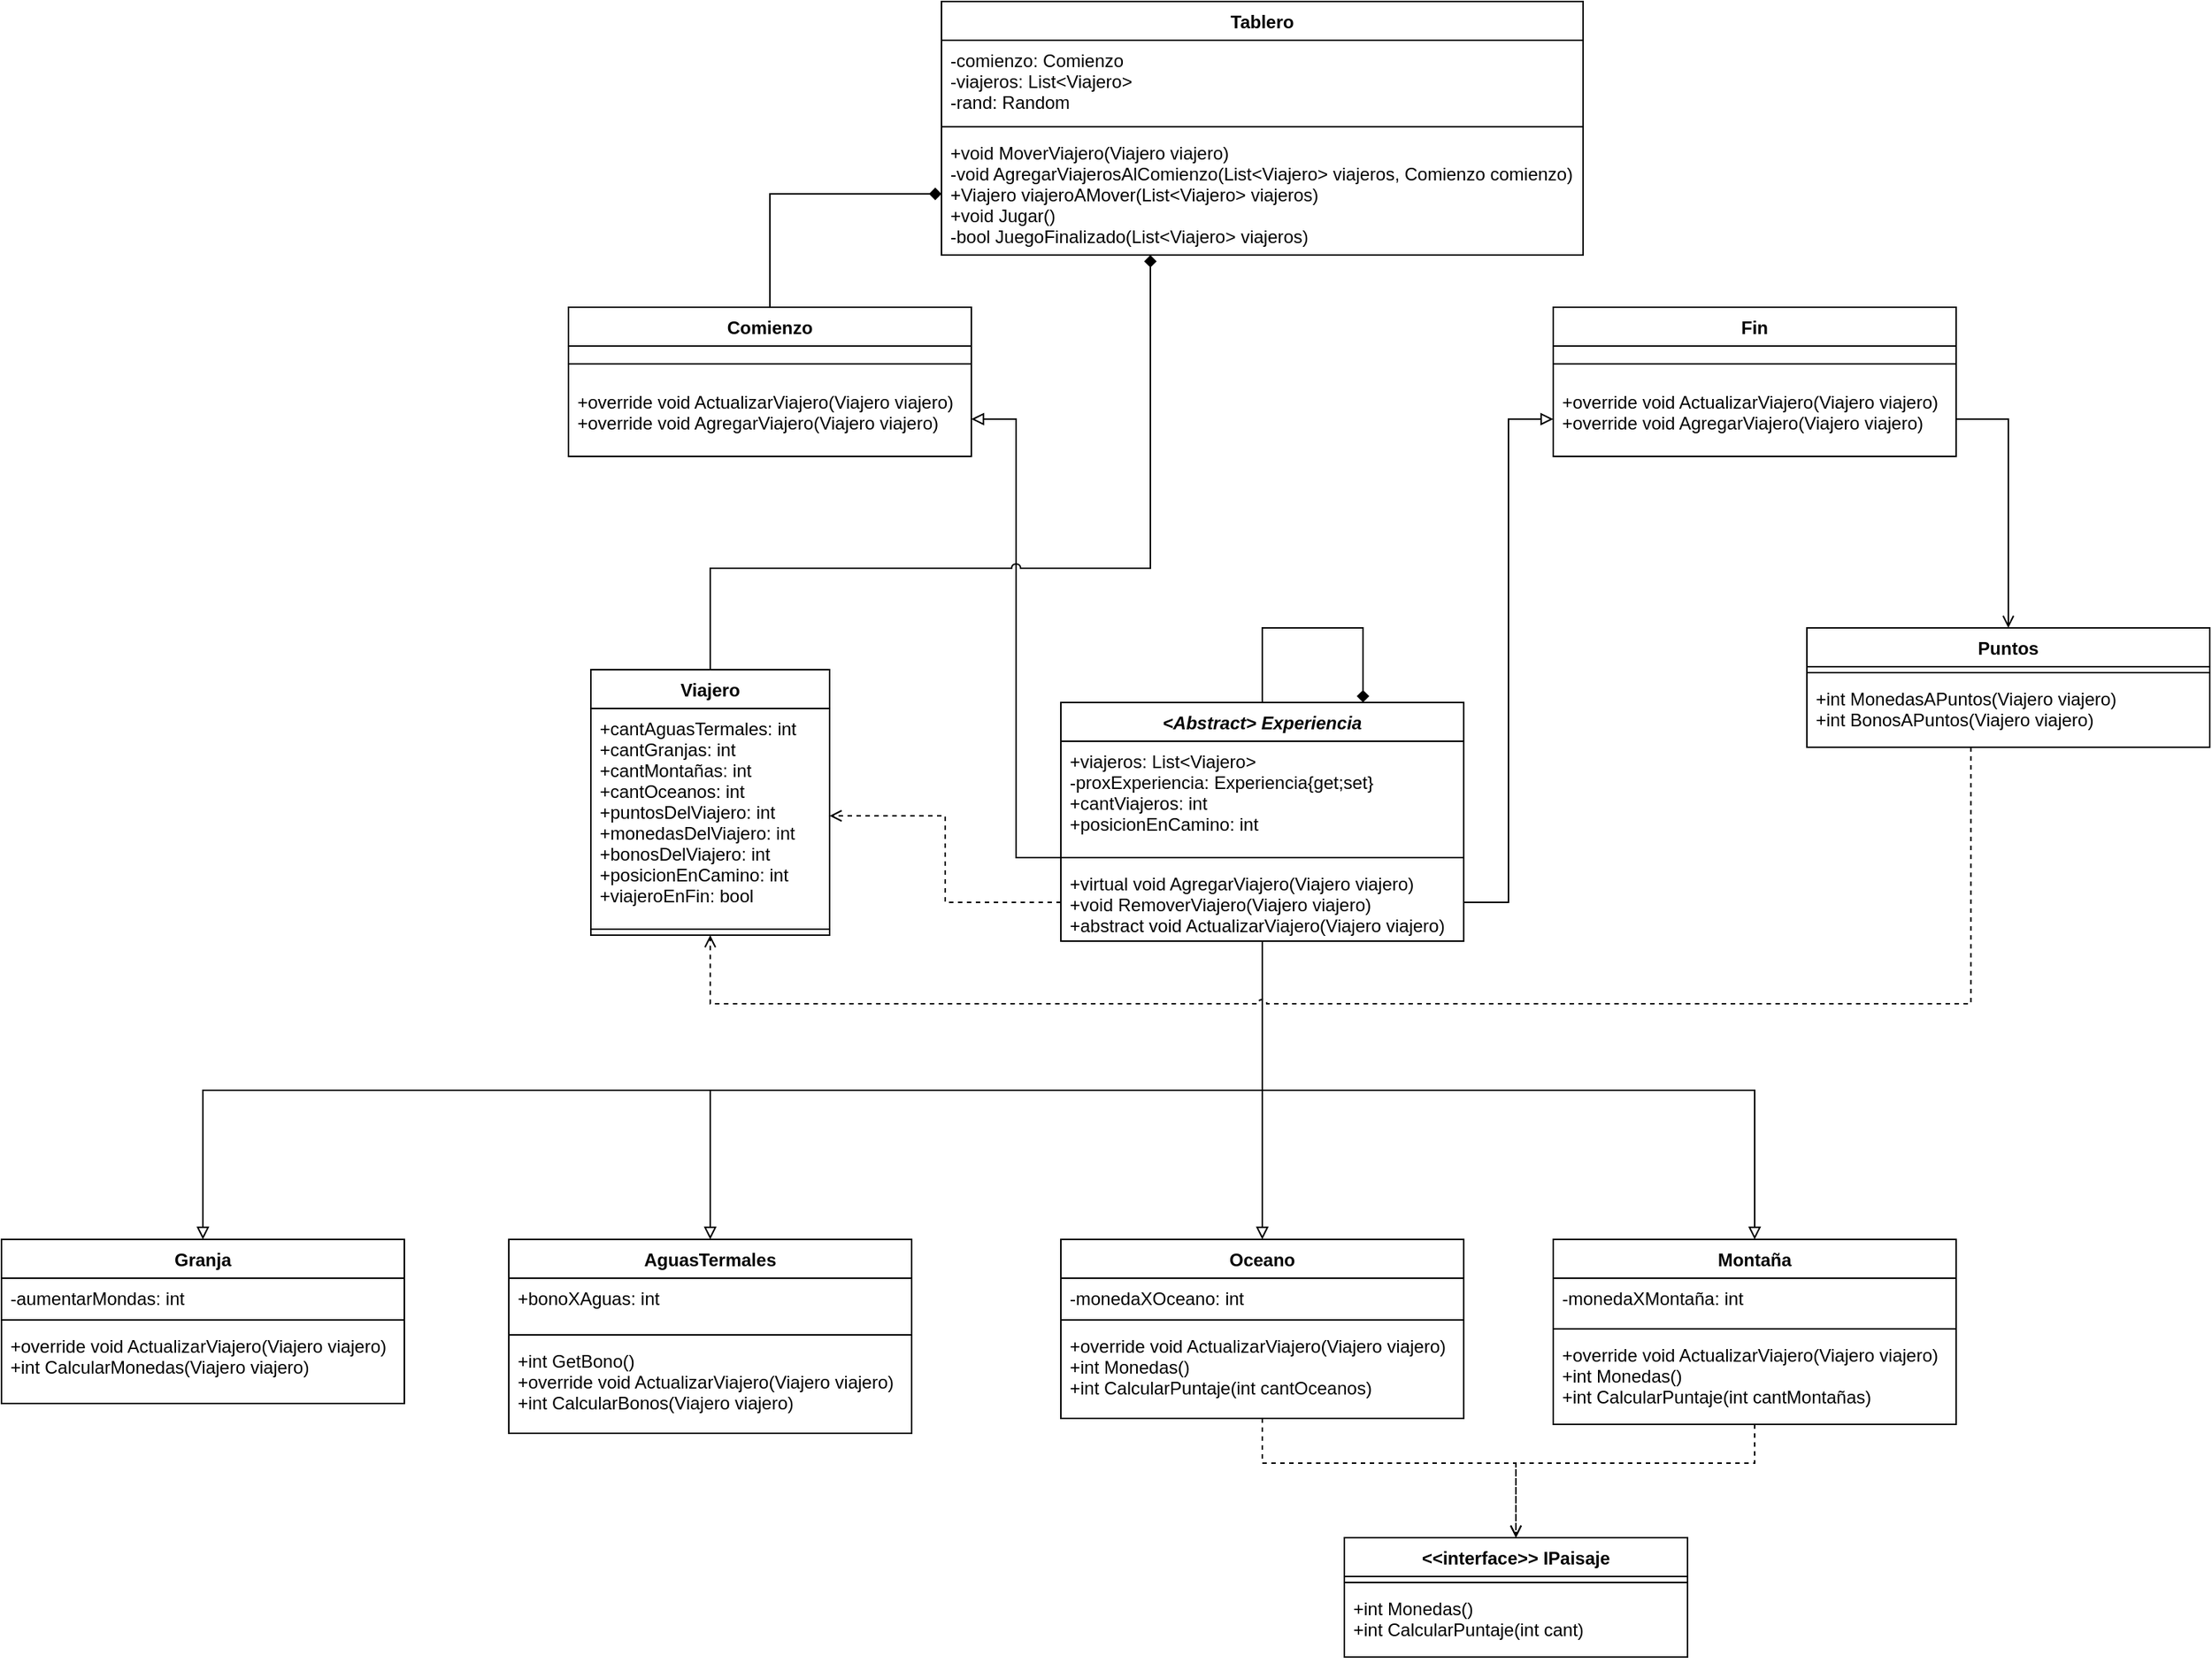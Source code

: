 <mxfile version="14.9.4" type="device"><diagram id="Jl01f2Obj3E4UL3d34RZ" name="Page-1"><mxGraphModel dx="868" dy="450" grid="1" gridSize="10" guides="1" tooltips="1" connect="1" arrows="1" fold="1" page="1" pageScale="1" pageWidth="827" pageHeight="1169" math="0" shadow="0"><root><mxCell id="0"/><mxCell id="1" parent="0"/><mxCell id="5sFesVrw9Mt2Mjlz1UbM-18" value="&lt;Abstract&gt; Experiencia" style="swimlane;fontStyle=3;align=center;verticalAlign=top;childLayout=stackLayout;horizontal=1;startSize=26;horizontalStack=0;resizeParent=1;resizeParentMax=0;resizeLast=0;collapsible=1;marginBottom=0;" parent="1" vertex="1"><mxGeometry x="1180" y="580" width="270" height="160" as="geometry"/></mxCell><mxCell id="5sFesVrw9Mt2Mjlz1UbM-19" value="+viajeros: List&lt;Viajero&gt;&#10;-proxExperiencia: Experiencia{get;set}&#10;+cantViajeros: int&#10;+posicionEnCamino: int&#10;" style="text;strokeColor=none;fillColor=none;align=left;verticalAlign=top;spacingLeft=4;spacingRight=4;overflow=hidden;rotatable=0;points=[[0,0.5],[1,0.5]];portConstraint=eastwest;" parent="5sFesVrw9Mt2Mjlz1UbM-18" vertex="1"><mxGeometry y="26" width="270" height="74" as="geometry"/></mxCell><mxCell id="5sFesVrw9Mt2Mjlz1UbM-20" value="" style="line;strokeWidth=1;fillColor=none;align=left;verticalAlign=middle;spacingTop=-1;spacingLeft=3;spacingRight=3;rotatable=0;labelPosition=right;points=[];portConstraint=eastwest;" parent="5sFesVrw9Mt2Mjlz1UbM-18" vertex="1"><mxGeometry y="100" width="270" height="8" as="geometry"/></mxCell><mxCell id="5sFesVrw9Mt2Mjlz1UbM-21" value="+virtual void AgregarViajero(Viajero viajero)&#10;+void RemoverViajero(Viajero viajero)&#10;+abstract void ActualizarViajero(Viajero viajero)&#10;" style="text;strokeColor=none;fillColor=none;align=left;verticalAlign=top;spacingLeft=4;spacingRight=4;overflow=hidden;rotatable=0;points=[[0,0.5],[1,0.5]];portConstraint=eastwest;" parent="5sFesVrw9Mt2Mjlz1UbM-18" vertex="1"><mxGeometry y="108" width="270" height="52" as="geometry"/></mxCell><mxCell id="5sFesVrw9Mt2Mjlz1UbM-22" value="Montaña" style="swimlane;fontStyle=1;align=center;verticalAlign=top;childLayout=stackLayout;horizontal=1;startSize=26;horizontalStack=0;resizeParent=1;resizeParentMax=0;resizeLast=0;collapsible=1;marginBottom=0;" parent="1" vertex="1"><mxGeometry x="1510" y="940" width="270" height="124" as="geometry"/></mxCell><mxCell id="5sFesVrw9Mt2Mjlz1UbM-23" value="-monedaXMontaña: int&#10;" style="text;strokeColor=none;fillColor=none;align=left;verticalAlign=top;spacingLeft=4;spacingRight=4;overflow=hidden;rotatable=0;points=[[0,0.5],[1,0.5]];portConstraint=eastwest;" parent="5sFesVrw9Mt2Mjlz1UbM-22" vertex="1"><mxGeometry y="26" width="270" height="30" as="geometry"/></mxCell><mxCell id="5sFesVrw9Mt2Mjlz1UbM-24" value="" style="line;strokeWidth=1;fillColor=none;align=left;verticalAlign=middle;spacingTop=-1;spacingLeft=3;spacingRight=3;rotatable=0;labelPosition=right;points=[];portConstraint=eastwest;" parent="5sFesVrw9Mt2Mjlz1UbM-22" vertex="1"><mxGeometry y="56" width="270" height="8" as="geometry"/></mxCell><mxCell id="5sFesVrw9Mt2Mjlz1UbM-25" value="+override void ActualizarViajero(Viajero viajero)&#10;+int Monedas()&#10;+int CalcularPuntaje(int cantMontañas)" style="text;strokeColor=none;fillColor=none;align=left;verticalAlign=top;spacingLeft=4;spacingRight=4;overflow=hidden;rotatable=0;points=[[0,0.5],[1,0.5]];portConstraint=eastwest;" parent="5sFesVrw9Mt2Mjlz1UbM-22" vertex="1"><mxGeometry y="64" width="270" height="60" as="geometry"/></mxCell><mxCell id="5sFesVrw9Mt2Mjlz1UbM-26" value="Granja" style="swimlane;fontStyle=1;align=center;verticalAlign=top;childLayout=stackLayout;horizontal=1;startSize=26;horizontalStack=0;resizeParent=1;resizeParentMax=0;resizeLast=0;collapsible=1;marginBottom=0;" parent="1" vertex="1"><mxGeometry x="470" y="940" width="270" height="110" as="geometry"/></mxCell><mxCell id="5sFesVrw9Mt2Mjlz1UbM-27" value="-aumentarMondas: int&#10;" style="text;strokeColor=none;fillColor=none;align=left;verticalAlign=top;spacingLeft=4;spacingRight=4;overflow=hidden;rotatable=0;points=[[0,0.5],[1,0.5]];portConstraint=eastwest;" parent="5sFesVrw9Mt2Mjlz1UbM-26" vertex="1"><mxGeometry y="26" width="270" height="24" as="geometry"/></mxCell><mxCell id="5sFesVrw9Mt2Mjlz1UbM-28" value="" style="line;strokeWidth=1;fillColor=none;align=left;verticalAlign=middle;spacingTop=-1;spacingLeft=3;spacingRight=3;rotatable=0;labelPosition=right;points=[];portConstraint=eastwest;" parent="5sFesVrw9Mt2Mjlz1UbM-26" vertex="1"><mxGeometry y="50" width="270" height="8" as="geometry"/></mxCell><mxCell id="5sFesVrw9Mt2Mjlz1UbM-29" value="+override void ActualizarViajero(Viajero viajero)&#10;+int CalcularMonedas(Viajero viajero)" style="text;strokeColor=none;fillColor=none;align=left;verticalAlign=top;spacingLeft=4;spacingRight=4;overflow=hidden;rotatable=0;points=[[0,0.5],[1,0.5]];portConstraint=eastwest;" parent="5sFesVrw9Mt2Mjlz1UbM-26" vertex="1"><mxGeometry y="58" width="270" height="52" as="geometry"/></mxCell><mxCell id="5sFesVrw9Mt2Mjlz1UbM-30" value="Oceano" style="swimlane;fontStyle=1;align=center;verticalAlign=top;childLayout=stackLayout;horizontal=1;startSize=26;horizontalStack=0;resizeParent=1;resizeParentMax=0;resizeLast=0;collapsible=1;marginBottom=0;" parent="1" vertex="1"><mxGeometry x="1180" y="940" width="270" height="120" as="geometry"/></mxCell><mxCell id="5sFesVrw9Mt2Mjlz1UbM-31" value="-monedaXOceano: int &#10;" style="text;strokeColor=none;fillColor=none;align=left;verticalAlign=top;spacingLeft=4;spacingRight=4;overflow=hidden;rotatable=0;points=[[0,0.5],[1,0.5]];portConstraint=eastwest;" parent="5sFesVrw9Mt2Mjlz1UbM-30" vertex="1"><mxGeometry y="26" width="270" height="24" as="geometry"/></mxCell><mxCell id="5sFesVrw9Mt2Mjlz1UbM-32" value="" style="line;strokeWidth=1;fillColor=none;align=left;verticalAlign=middle;spacingTop=-1;spacingLeft=3;spacingRight=3;rotatable=0;labelPosition=right;points=[];portConstraint=eastwest;" parent="5sFesVrw9Mt2Mjlz1UbM-30" vertex="1"><mxGeometry y="50" width="270" height="8" as="geometry"/></mxCell><mxCell id="5sFesVrw9Mt2Mjlz1UbM-33" value="+override void ActualizarViajero(Viajero viajero)&#10;+int Monedas()&#10;+int CalcularPuntaje(int cantOceanos)" style="text;strokeColor=none;fillColor=none;align=left;verticalAlign=top;spacingLeft=4;spacingRight=4;overflow=hidden;rotatable=0;points=[[0,0.5],[1,0.5]];portConstraint=eastwest;" parent="5sFesVrw9Mt2Mjlz1UbM-30" vertex="1"><mxGeometry y="58" width="270" height="62" as="geometry"/></mxCell><mxCell id="5sFesVrw9Mt2Mjlz1UbM-40" value="AguasTermales" style="swimlane;fontStyle=1;align=center;verticalAlign=top;childLayout=stackLayout;horizontal=1;startSize=26;horizontalStack=0;resizeParent=1;resizeParentMax=0;resizeLast=0;collapsible=1;marginBottom=0;" parent="1" vertex="1"><mxGeometry x="810" y="940" width="270" height="130" as="geometry"/></mxCell><mxCell id="5sFesVrw9Mt2Mjlz1UbM-41" value="+bonoXAguas: int&#10;" style="text;strokeColor=none;fillColor=none;align=left;verticalAlign=top;spacingLeft=4;spacingRight=4;overflow=hidden;rotatable=0;points=[[0,0.5],[1,0.5]];portConstraint=eastwest;" parent="5sFesVrw9Mt2Mjlz1UbM-40" vertex="1"><mxGeometry y="26" width="270" height="34" as="geometry"/></mxCell><mxCell id="5sFesVrw9Mt2Mjlz1UbM-42" value="" style="line;strokeWidth=1;fillColor=none;align=left;verticalAlign=middle;spacingTop=-1;spacingLeft=3;spacingRight=3;rotatable=0;labelPosition=right;points=[];portConstraint=eastwest;" parent="5sFesVrw9Mt2Mjlz1UbM-40" vertex="1"><mxGeometry y="60" width="270" height="8" as="geometry"/></mxCell><mxCell id="5sFesVrw9Mt2Mjlz1UbM-43" value="+int GetBono()&#10;+override void ActualizarViajero(Viajero viajero)&#10;+int CalcularBonos(Viajero viajero)&#10;" style="text;strokeColor=none;fillColor=none;align=left;verticalAlign=top;spacingLeft=4;spacingRight=4;overflow=hidden;rotatable=0;points=[[0,0.5],[1,0.5]];portConstraint=eastwest;" parent="5sFesVrw9Mt2Mjlz1UbM-40" vertex="1"><mxGeometry y="68" width="270" height="62" as="geometry"/></mxCell><mxCell id="5sFesVrw9Mt2Mjlz1UbM-44" value="Viajero" style="swimlane;fontStyle=1;align=center;verticalAlign=top;childLayout=stackLayout;horizontal=1;startSize=26;horizontalStack=0;resizeParent=1;resizeParentMax=0;resizeLast=0;collapsible=1;marginBottom=0;" parent="1" vertex="1"><mxGeometry x="865" y="558" width="160" height="178" as="geometry"/></mxCell><mxCell id="5sFesVrw9Mt2Mjlz1UbM-45" value="+cantAguasTermales: int&#10;+cantGranjas: int&#10;+cantMontañas: int&#10;+cantOceanos: int&#10;+puntosDelViajero: int&#10;+monedasDelViajero: int&#10;+bonosDelViajero: int&#10;+posicionEnCamino: int&#10;+viajeroEnFin: bool" style="text;strokeColor=none;fillColor=none;align=left;verticalAlign=top;spacingLeft=4;spacingRight=4;overflow=hidden;rotatable=0;points=[[0,0.5],[1,0.5]];portConstraint=eastwest;" parent="5sFesVrw9Mt2Mjlz1UbM-44" vertex="1"><mxGeometry y="26" width="160" height="144" as="geometry"/></mxCell><mxCell id="5sFesVrw9Mt2Mjlz1UbM-46" value="" style="line;strokeWidth=1;fillColor=none;align=left;verticalAlign=middle;spacingTop=-1;spacingLeft=3;spacingRight=3;rotatable=0;labelPosition=right;points=[];portConstraint=eastwest;" parent="5sFesVrw9Mt2Mjlz1UbM-44" vertex="1"><mxGeometry y="170" width="160" height="8" as="geometry"/></mxCell><mxCell id="5sFesVrw9Mt2Mjlz1UbM-48" value="Comienzo" style="swimlane;fontStyle=1;align=center;verticalAlign=top;childLayout=stackLayout;horizontal=1;startSize=26;horizontalStack=0;resizeParent=1;resizeParentMax=0;resizeLast=0;collapsible=1;marginBottom=0;" parent="1" vertex="1"><mxGeometry x="850" y="315" width="270" height="100" as="geometry"/></mxCell><mxCell id="5sFesVrw9Mt2Mjlz1UbM-50" value="" style="line;strokeWidth=1;fillColor=none;align=left;verticalAlign=middle;spacingTop=-1;spacingLeft=3;spacingRight=3;rotatable=0;labelPosition=right;points=[];portConstraint=eastwest;" parent="5sFesVrw9Mt2Mjlz1UbM-48" vertex="1"><mxGeometry y="26" width="270" height="24" as="geometry"/></mxCell><mxCell id="5sFesVrw9Mt2Mjlz1UbM-51" value="+override void ActualizarViajero(Viajero viajero)&#10;+override void AgregarViajero(Viajero viajero)" style="text;strokeColor=none;fillColor=none;align=left;verticalAlign=top;spacingLeft=4;spacingRight=4;overflow=hidden;rotatable=0;points=[[0,0.5],[1,0.5]];portConstraint=eastwest;" parent="5sFesVrw9Mt2Mjlz1UbM-48" vertex="1"><mxGeometry y="50" width="270" height="50" as="geometry"/></mxCell><mxCell id="5sFesVrw9Mt2Mjlz1UbM-55" value="&lt;&lt;interface&gt;&gt; IPaisaje" style="swimlane;fontStyle=1;align=center;verticalAlign=top;childLayout=stackLayout;horizontal=1;startSize=26;horizontalStack=0;resizeParent=1;resizeParentMax=0;resizeLast=0;collapsible=1;marginBottom=0;" parent="1" vertex="1"><mxGeometry x="1370" y="1140" width="230" height="80" as="geometry"/></mxCell><mxCell id="5sFesVrw9Mt2Mjlz1UbM-57" value="" style="line;strokeWidth=1;fillColor=none;align=left;verticalAlign=middle;spacingTop=-1;spacingLeft=3;spacingRight=3;rotatable=0;labelPosition=right;points=[];portConstraint=eastwest;" parent="5sFesVrw9Mt2Mjlz1UbM-55" vertex="1"><mxGeometry y="26" width="230" height="8" as="geometry"/></mxCell><mxCell id="5sFesVrw9Mt2Mjlz1UbM-58" value="+int Monedas()&#10;+int CalcularPuntaje(int cant)" style="text;strokeColor=none;fillColor=none;align=left;verticalAlign=top;spacingLeft=4;spacingRight=4;overflow=hidden;rotatable=0;points=[[0,0.5],[1,0.5]];portConstraint=eastwest;" parent="5sFesVrw9Mt2Mjlz1UbM-55" vertex="1"><mxGeometry y="34" width="230" height="46" as="geometry"/></mxCell><mxCell id="iTlhH3f8SJJAv2avNsi5-2" value="Tablero" style="swimlane;fontStyle=1;align=center;verticalAlign=top;childLayout=stackLayout;horizontal=1;startSize=26;horizontalStack=0;resizeParent=1;resizeParentMax=0;resizeLast=0;collapsible=1;marginBottom=0;" parent="1" vertex="1"><mxGeometry x="1100" y="110" width="430" height="170" as="geometry"/></mxCell><mxCell id="iTlhH3f8SJJAv2avNsi5-3" value="-comienzo: Comienzo&#10;-viajeros: List&lt;Viajero&gt;&#10;-rand: Random" style="text;strokeColor=none;fillColor=none;align=left;verticalAlign=top;spacingLeft=4;spacingRight=4;overflow=hidden;rotatable=0;points=[[0,0.5],[1,0.5]];portConstraint=eastwest;" parent="iTlhH3f8SJJAv2avNsi5-2" vertex="1"><mxGeometry y="26" width="430" height="54" as="geometry"/></mxCell><mxCell id="iTlhH3f8SJJAv2avNsi5-4" value="" style="line;strokeWidth=1;fillColor=none;align=left;verticalAlign=middle;spacingTop=-1;spacingLeft=3;spacingRight=3;rotatable=0;labelPosition=right;points=[];portConstraint=eastwest;" parent="iTlhH3f8SJJAv2avNsi5-2" vertex="1"><mxGeometry y="80" width="430" height="8" as="geometry"/></mxCell><mxCell id="iTlhH3f8SJJAv2avNsi5-5" value="+void MoverViajero(Viajero viajero)&#10;-void AgregarViajerosAlComienzo(List&lt;Viajero&gt; viajeros, Comienzo comienzo)&#10;+Viajero viajeroAMover(List&lt;Viajero&gt; viajeros)&#10;+void Jugar()&#10;-bool JuegoFinalizado(List&lt;Viajero&gt; viajeros)" style="text;strokeColor=none;fillColor=none;align=left;verticalAlign=top;spacingLeft=4;spacingRight=4;overflow=hidden;rotatable=0;points=[[0,0.5],[1,0.5]];portConstraint=eastwest;" parent="iTlhH3f8SJJAv2avNsi5-2" vertex="1"><mxGeometry y="88" width="430" height="82" as="geometry"/></mxCell><mxCell id="iTlhH3f8SJJAv2avNsi5-7" value="Puntos" style="swimlane;fontStyle=1;align=center;verticalAlign=top;childLayout=stackLayout;horizontal=1;startSize=26;horizontalStack=0;resizeParent=1;resizeParentMax=0;resizeLast=0;collapsible=1;marginBottom=0;" parent="1" vertex="1"><mxGeometry x="1680" y="530" width="270" height="80" as="geometry"/></mxCell><mxCell id="iTlhH3f8SJJAv2avNsi5-9" value="" style="line;strokeWidth=1;fillColor=none;align=left;verticalAlign=middle;spacingTop=-1;spacingLeft=3;spacingRight=3;rotatable=0;labelPosition=right;points=[];portConstraint=eastwest;" parent="iTlhH3f8SJJAv2avNsi5-7" vertex="1"><mxGeometry y="26" width="270" height="8" as="geometry"/></mxCell><mxCell id="iTlhH3f8SJJAv2avNsi5-10" value="+int MonedasAPuntos(Viajero viajero)&#10;+int BonosAPuntos(Viajero viajero)" style="text;strokeColor=none;fillColor=none;align=left;verticalAlign=top;spacingLeft=4;spacingRight=4;overflow=hidden;rotatable=0;points=[[0,0.5],[1,0.5]];portConstraint=eastwest;" parent="iTlhH3f8SJJAv2avNsi5-7" vertex="1"><mxGeometry y="34" width="270" height="46" as="geometry"/></mxCell><mxCell id="iTlhH3f8SJJAv2avNsi5-15" value="Fin" style="swimlane;fontStyle=1;align=center;verticalAlign=top;childLayout=stackLayout;horizontal=1;startSize=26;horizontalStack=0;resizeParent=1;resizeParentMax=0;resizeLast=0;collapsible=1;marginBottom=0;" parent="1" vertex="1"><mxGeometry x="1510" y="315" width="270" height="100" as="geometry"/></mxCell><mxCell id="iTlhH3f8SJJAv2avNsi5-16" value="" style="line;strokeWidth=1;fillColor=none;align=left;verticalAlign=middle;spacingTop=-1;spacingLeft=3;spacingRight=3;rotatable=0;labelPosition=right;points=[];portConstraint=eastwest;" parent="iTlhH3f8SJJAv2avNsi5-15" vertex="1"><mxGeometry y="26" width="270" height="24" as="geometry"/></mxCell><mxCell id="iTlhH3f8SJJAv2avNsi5-17" value="+override void ActualizarViajero(Viajero viajero)&#10;+override void AgregarViajero(Viajero viajero)" style="text;strokeColor=none;fillColor=none;align=left;verticalAlign=top;spacingLeft=4;spacingRight=4;overflow=hidden;rotatable=0;points=[[0,0.5],[1,0.5]];portConstraint=eastwest;" parent="iTlhH3f8SJJAv2avNsi5-15" vertex="1"><mxGeometry y="50" width="270" height="50" as="geometry"/></mxCell><mxCell id="iTlhH3f8SJJAv2avNsi5-22" style="edgeStyle=orthogonalEdgeStyle;rounded=0;orthogonalLoop=1;jettySize=auto;html=1;entryX=0.5;entryY=0;entryDx=0;entryDy=0;endArrow=block;endFill=0;" parent="1" source="5sFesVrw9Mt2Mjlz1UbM-21" target="5sFesVrw9Mt2Mjlz1UbM-26" edge="1"><mxGeometry relative="1" as="geometry"><Array as="points"><mxPoint x="1315" y="840"/><mxPoint x="605" y="840"/></Array></mxGeometry></mxCell><mxCell id="iTlhH3f8SJJAv2avNsi5-27" style="edgeStyle=orthogonalEdgeStyle;rounded=0;orthogonalLoop=1;jettySize=auto;html=1;endArrow=block;endFill=0;" parent="1" source="5sFesVrw9Mt2Mjlz1UbM-21" target="5sFesVrw9Mt2Mjlz1UbM-22" edge="1"><mxGeometry relative="1" as="geometry"><Array as="points"><mxPoint x="1315" y="840"/><mxPoint x="1645" y="840"/></Array></mxGeometry></mxCell><mxCell id="iTlhH3f8SJJAv2avNsi5-29" style="edgeStyle=orthogonalEdgeStyle;rounded=0;orthogonalLoop=1;jettySize=auto;html=1;endArrow=block;endFill=0;" parent="1" source="5sFesVrw9Mt2Mjlz1UbM-21" target="5sFesVrw9Mt2Mjlz1UbM-40" edge="1"><mxGeometry relative="1" as="geometry"><Array as="points"><mxPoint x="1315" y="840"/><mxPoint x="945" y="840"/></Array></mxGeometry></mxCell><mxCell id="iTlhH3f8SJJAv2avNsi5-30" style="edgeStyle=orthogonalEdgeStyle;rounded=0;orthogonalLoop=1;jettySize=auto;html=1;entryX=0.5;entryY=0;entryDx=0;entryDy=0;endArrow=block;endFill=0;" parent="1" source="5sFesVrw9Mt2Mjlz1UbM-21" target="5sFesVrw9Mt2Mjlz1UbM-30" edge="1"><mxGeometry relative="1" as="geometry"><Array as="points"><mxPoint x="1315" y="820"/><mxPoint x="1315" y="820"/></Array></mxGeometry></mxCell><mxCell id="iTlhH3f8SJJAv2avNsi5-31" style="edgeStyle=orthogonalEdgeStyle;rounded=0;orthogonalLoop=1;jettySize=auto;html=1;entryX=0;entryY=0.5;entryDx=0;entryDy=0;endArrow=block;endFill=0;" parent="1" source="5sFesVrw9Mt2Mjlz1UbM-21" target="iTlhH3f8SJJAv2avNsi5-17" edge="1"><mxGeometry relative="1" as="geometry"/></mxCell><mxCell id="iTlhH3f8SJJAv2avNsi5-32" style="edgeStyle=orthogonalEdgeStyle;rounded=0;orthogonalLoop=1;jettySize=auto;html=1;entryX=1;entryY=0.5;entryDx=0;entryDy=0;endArrow=block;endFill=0;" parent="1" source="5sFesVrw9Mt2Mjlz1UbM-20" target="5sFesVrw9Mt2Mjlz1UbM-51" edge="1"><mxGeometry relative="1" as="geometry"/></mxCell><mxCell id="iTlhH3f8SJJAv2avNsi5-33" style="edgeStyle=orthogonalEdgeStyle;rounded=0;orthogonalLoop=1;jettySize=auto;html=1;entryX=0.5;entryY=0;entryDx=0;entryDy=0;endArrow=open;endFill=0;dashed=1;" parent="1" source="5sFesVrw9Mt2Mjlz1UbM-33" target="5sFesVrw9Mt2Mjlz1UbM-55" edge="1"><mxGeometry relative="1" as="geometry"><Array as="points"><mxPoint x="1315" y="1090"/><mxPoint x="1485" y="1090"/></Array></mxGeometry></mxCell><mxCell id="iTlhH3f8SJJAv2avNsi5-34" style="edgeStyle=orthogonalEdgeStyle;rounded=0;orthogonalLoop=1;jettySize=auto;html=1;entryX=0.5;entryY=0;entryDx=0;entryDy=0;endArrow=open;endFill=0;dashed=1;" parent="1" source="5sFesVrw9Mt2Mjlz1UbM-25" target="5sFesVrw9Mt2Mjlz1UbM-55" edge="1"><mxGeometry relative="1" as="geometry"><Array as="points"><mxPoint x="1645" y="1090"/><mxPoint x="1485" y="1090"/></Array></mxGeometry></mxCell><mxCell id="iTlhH3f8SJJAv2avNsi5-36" style="edgeStyle=orthogonalEdgeStyle;rounded=0;orthogonalLoop=1;jettySize=auto;html=1;endArrow=diamond;endFill=1;jumpStyle=arc;exitX=0.5;exitY=0;exitDx=0;exitDy=0;" parent="1" source="5sFesVrw9Mt2Mjlz1UbM-44" target="iTlhH3f8SJJAv2avNsi5-5" edge="1"><mxGeometry relative="1" as="geometry"><Array as="points"><mxPoint x="945" y="490"/><mxPoint x="1240" y="490"/></Array><mxPoint x="1240" y="380" as="targetPoint"/></mxGeometry></mxCell><mxCell id="iTlhH3f8SJJAv2avNsi5-40" style="edgeStyle=orthogonalEdgeStyle;rounded=0;jumpStyle=arc;orthogonalLoop=1;jettySize=auto;html=1;exitX=0;exitY=0.5;exitDx=0;exitDy=0;dashed=1;endArrow=open;endFill=0;" parent="1" source="5sFesVrw9Mt2Mjlz1UbM-21" target="5sFesVrw9Mt2Mjlz1UbM-45" edge="1"><mxGeometry relative="1" as="geometry"><mxPoint x="1050" y="750" as="targetPoint"/></mxGeometry></mxCell><mxCell id="iTlhH3f8SJJAv2avNsi5-41" style="edgeStyle=orthogonalEdgeStyle;rounded=0;jumpStyle=arc;orthogonalLoop=1;jettySize=auto;html=1;exitX=0.407;exitY=1;exitDx=0;exitDy=0;entryX=0.5;entryY=1;entryDx=0;entryDy=0;dashed=1;endArrow=open;endFill=0;exitPerimeter=0;" parent="1" source="iTlhH3f8SJJAv2avNsi5-10" target="5sFesVrw9Mt2Mjlz1UbM-44" edge="1"><mxGeometry relative="1" as="geometry"><Array as="points"><mxPoint x="1790" y="782"/><mxPoint x="945" y="782"/></Array><mxPoint x="929.64" y="762.988" as="targetPoint"/></mxGeometry></mxCell><mxCell id="iTlhH3f8SJJAv2avNsi5-43" style="edgeStyle=orthogonalEdgeStyle;rounded=0;jumpStyle=arc;orthogonalLoop=1;jettySize=auto;html=1;entryX=0.5;entryY=0;entryDx=0;entryDy=0;endArrow=open;endFill=0;" parent="1" source="iTlhH3f8SJJAv2avNsi5-17" target="iTlhH3f8SJJAv2avNsi5-7" edge="1"><mxGeometry relative="1" as="geometry"/></mxCell><mxCell id="qW3wSmNir37bSCxc2y2G-1" style="edgeStyle=orthogonalEdgeStyle;rounded=0;orthogonalLoop=1;jettySize=auto;html=1;endArrow=diamond;endFill=1;exitX=0.5;exitY=0;exitDx=0;exitDy=0;entryX=0;entryY=0.5;entryDx=0;entryDy=0;" parent="1" source="5sFesVrw9Mt2Mjlz1UbM-48" target="iTlhH3f8SJJAv2avNsi5-5" edge="1"><mxGeometry relative="1" as="geometry"><mxPoint x="1060" y="280" as="targetPoint"/></mxGeometry></mxCell><mxCell id="qW3wSmNir37bSCxc2y2G-3" style="edgeStyle=orthogonalEdgeStyle;rounded=0;orthogonalLoop=1;jettySize=auto;html=1;entryX=0.75;entryY=0;entryDx=0;entryDy=0;endArrow=diamond;endFill=1;" parent="1" source="5sFesVrw9Mt2Mjlz1UbM-18" target="5sFesVrw9Mt2Mjlz1UbM-18" edge="1"><mxGeometry relative="1" as="geometry"><Array as="points"><mxPoint x="1315" y="530"/><mxPoint x="1383" y="530"/></Array></mxGeometry></mxCell></root></mxGraphModel></diagram></mxfile>